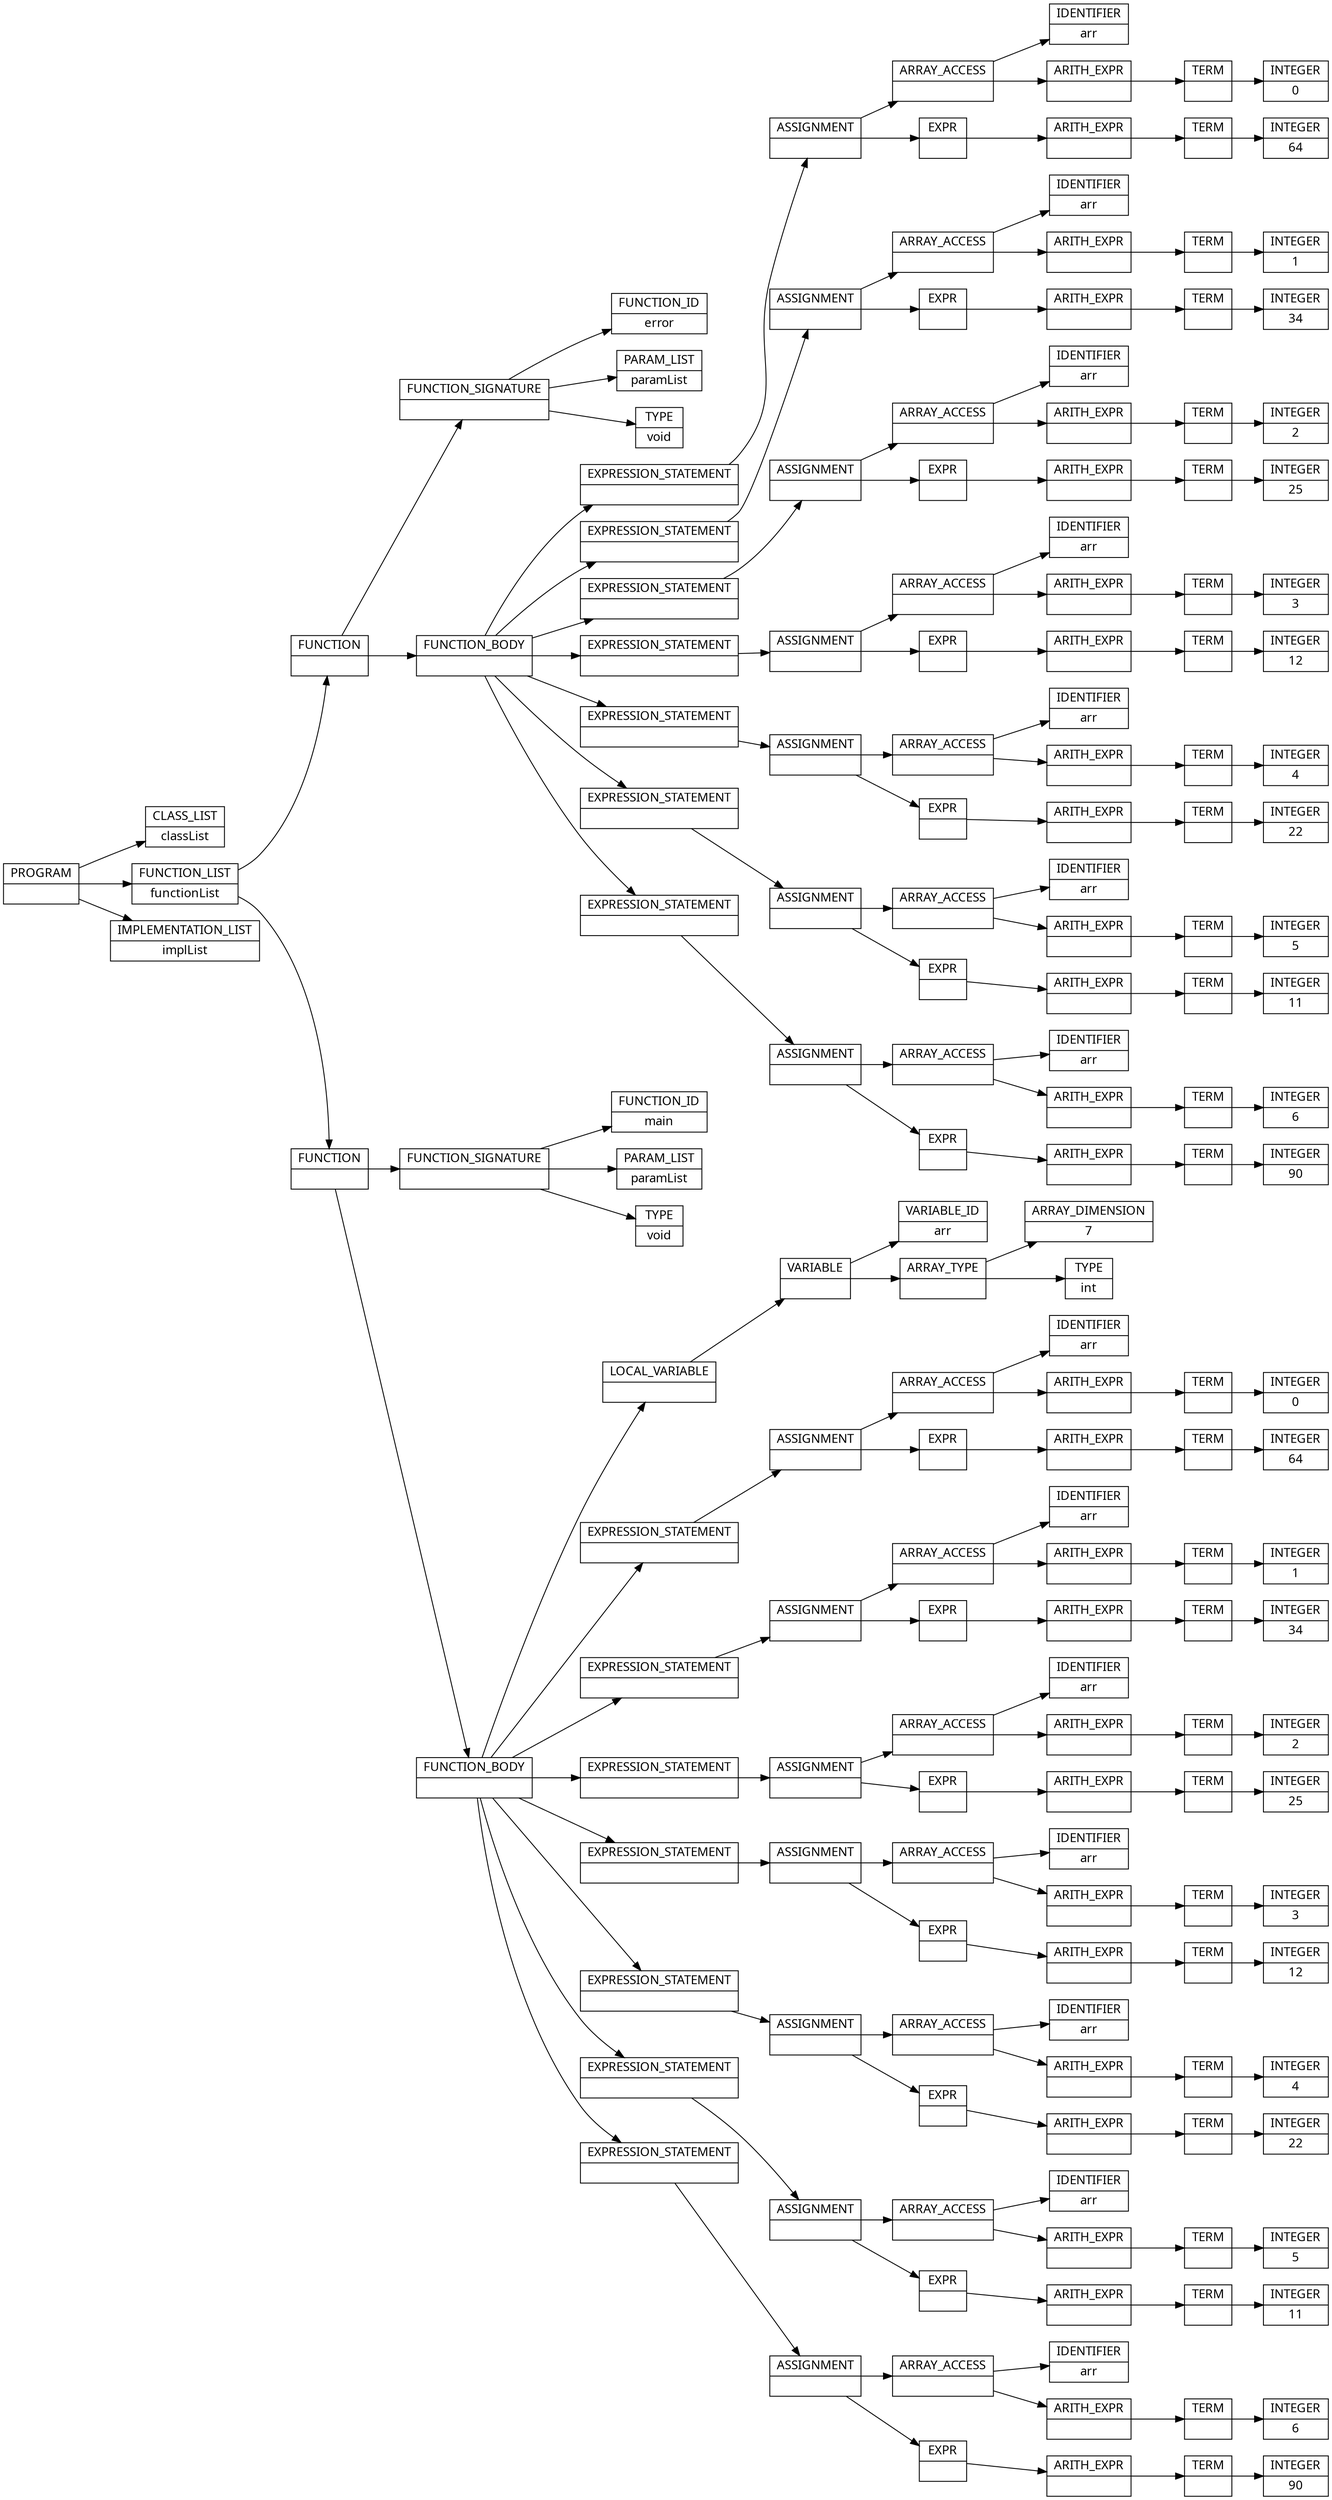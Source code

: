 digraph AST {
  node [shape=record];
    node [fontname=Sans];charset="UTF-8" splines=true splines=spline rankdir =LR
  node3 [label="PROGRAM |  "];
  node2 [label="CLASS_LIST | classList "];
  node1 [label="FUNCTION_LIST | functionList "];
  node93 [label="FUNCTION |  "];
  node7 [label="FUNCTION_SIGNATURE |  "];
  node4 [label="FUNCTION_ID | error "];
  node5 [label="PARAM_LIST | paramList "];
  node6 [label="TYPE | void "];
  node8 [label="FUNCTION_BODY |  "];
  node20 [label="EXPRESSION_STATEMENT |  "];
  node19 [label="ASSIGNMENT |  "];
  node13 [label="ARRAY_ACCESS |  "];
  node9 [label="IDENTIFIER | arr "];
  node12 [label="ARITH_EXPR |  "];
  node11 [label="TERM |  "];
  node10 [label="INTEGER | 0 "];
  node18 [label="EXPR |  "];
  node17 [label="ARITH_EXPR |  "];
  node16 [label="TERM |  "];
  node15 [label="INTEGER | 64 "];
  node32 [label="EXPRESSION_STATEMENT |  "];
  node31 [label="ASSIGNMENT |  "];
  node25 [label="ARRAY_ACCESS |  "];
  node21 [label="IDENTIFIER | arr "];
  node24 [label="ARITH_EXPR |  "];
  node23 [label="TERM |  "];
  node22 [label="INTEGER | 1 "];
  node30 [label="EXPR |  "];
  node29 [label="ARITH_EXPR |  "];
  node28 [label="TERM |  "];
  node27 [label="INTEGER | 34 "];
  node44 [label="EXPRESSION_STATEMENT |  "];
  node43 [label="ASSIGNMENT |  "];
  node37 [label="ARRAY_ACCESS |  "];
  node33 [label="IDENTIFIER | arr "];
  node36 [label="ARITH_EXPR |  "];
  node35 [label="TERM |  "];
  node34 [label="INTEGER | 2 "];
  node42 [label="EXPR |  "];
  node41 [label="ARITH_EXPR |  "];
  node40 [label="TERM |  "];
  node39 [label="INTEGER | 25 "];
  node56 [label="EXPRESSION_STATEMENT |  "];
  node55 [label="ASSIGNMENT |  "];
  node49 [label="ARRAY_ACCESS |  "];
  node45 [label="IDENTIFIER | arr "];
  node48 [label="ARITH_EXPR |  "];
  node47 [label="TERM |  "];
  node46 [label="INTEGER | 3 "];
  node54 [label="EXPR |  "];
  node53 [label="ARITH_EXPR |  "];
  node52 [label="TERM |  "];
  node51 [label="INTEGER | 12 "];
  node68 [label="EXPRESSION_STATEMENT |  "];
  node67 [label="ASSIGNMENT |  "];
  node61 [label="ARRAY_ACCESS |  "];
  node57 [label="IDENTIFIER | arr "];
  node60 [label="ARITH_EXPR |  "];
  node59 [label="TERM |  "];
  node58 [label="INTEGER | 4 "];
  node66 [label="EXPR |  "];
  node65 [label="ARITH_EXPR |  "];
  node64 [label="TERM |  "];
  node63 [label="INTEGER | 22 "];
  node80 [label="EXPRESSION_STATEMENT |  "];
  node79 [label="ASSIGNMENT |  "];
  node73 [label="ARRAY_ACCESS |  "];
  node69 [label="IDENTIFIER | arr "];
  node72 [label="ARITH_EXPR |  "];
  node71 [label="TERM |  "];
  node70 [label="INTEGER | 5 "];
  node78 [label="EXPR |  "];
  node77 [label="ARITH_EXPR |  "];
  node76 [label="TERM |  "];
  node75 [label="INTEGER | 11 "];
  node92 [label="EXPRESSION_STATEMENT |  "];
  node91 [label="ASSIGNMENT |  "];
  node85 [label="ARRAY_ACCESS |  "];
  node81 [label="IDENTIFIER | arr "];
  node84 [label="ARITH_EXPR |  "];
  node83 [label="TERM |  "];
  node82 [label="INTEGER | 6 "];
  node90 [label="EXPR |  "];
  node89 [label="ARITH_EXPR |  "];
  node88 [label="TERM |  "];
  node87 [label="INTEGER | 90 "];
  node189 [label="FUNCTION |  "];
  node97 [label="FUNCTION_SIGNATURE |  "];
  node94 [label="FUNCTION_ID | main "];
  node95 [label="PARAM_LIST | paramList "];
  node96 [label="TYPE | void "];
  node98 [label="FUNCTION_BODY |  "];
  node104 [label="LOCAL_VARIABLE |  "];
  node103 [label="VARIABLE |  "];
  node99 [label="VARIABLE_ID | arr "];
  node102 [label="ARRAY_TYPE |  "];
  node101 [label="ARRAY_DIMENSION | 7 "];
  node100 [label="TYPE | int "];
  node116 [label="EXPRESSION_STATEMENT |  "];
  node115 [label="ASSIGNMENT |  "];
  node109 [label="ARRAY_ACCESS |  "];
  node105 [label="IDENTIFIER | arr "];
  node108 [label="ARITH_EXPR |  "];
  node107 [label="TERM |  "];
  node106 [label="INTEGER | 0 "];
  node114 [label="EXPR |  "];
  node113 [label="ARITH_EXPR |  "];
  node112 [label="TERM |  "];
  node111 [label="INTEGER | 64 "];
  node128 [label="EXPRESSION_STATEMENT |  "];
  node127 [label="ASSIGNMENT |  "];
  node121 [label="ARRAY_ACCESS |  "];
  node117 [label="IDENTIFIER | arr "];
  node120 [label="ARITH_EXPR |  "];
  node119 [label="TERM |  "];
  node118 [label="INTEGER | 1 "];
  node126 [label="EXPR |  "];
  node125 [label="ARITH_EXPR |  "];
  node124 [label="TERM |  "];
  node123 [label="INTEGER | 34 "];
  node140 [label="EXPRESSION_STATEMENT |  "];
  node139 [label="ASSIGNMENT |  "];
  node133 [label="ARRAY_ACCESS |  "];
  node129 [label="IDENTIFIER | arr "];
  node132 [label="ARITH_EXPR |  "];
  node131 [label="TERM |  "];
  node130 [label="INTEGER | 2 "];
  node138 [label="EXPR |  "];
  node137 [label="ARITH_EXPR |  "];
  node136 [label="TERM |  "];
  node135 [label="INTEGER | 25 "];
  node152 [label="EXPRESSION_STATEMENT |  "];
  node151 [label="ASSIGNMENT |  "];
  node145 [label="ARRAY_ACCESS |  "];
  node141 [label="IDENTIFIER | arr "];
  node144 [label="ARITH_EXPR |  "];
  node143 [label="TERM |  "];
  node142 [label="INTEGER | 3 "];
  node150 [label="EXPR |  "];
  node149 [label="ARITH_EXPR |  "];
  node148 [label="TERM |  "];
  node147 [label="INTEGER | 12 "];
  node164 [label="EXPRESSION_STATEMENT |  "];
  node163 [label="ASSIGNMENT |  "];
  node157 [label="ARRAY_ACCESS |  "];
  node153 [label="IDENTIFIER | arr "];
  node156 [label="ARITH_EXPR |  "];
  node155 [label="TERM |  "];
  node154 [label="INTEGER | 4 "];
  node162 [label="EXPR |  "];
  node161 [label="ARITH_EXPR |  "];
  node160 [label="TERM |  "];
  node159 [label="INTEGER | 22 "];
  node176 [label="EXPRESSION_STATEMENT |  "];
  node175 [label="ASSIGNMENT |  "];
  node169 [label="ARRAY_ACCESS |  "];
  node165 [label="IDENTIFIER | arr "];
  node168 [label="ARITH_EXPR |  "];
  node167 [label="TERM |  "];
  node166 [label="INTEGER | 5 "];
  node174 [label="EXPR |  "];
  node173 [label="ARITH_EXPR |  "];
  node172 [label="TERM |  "];
  node171 [label="INTEGER | 11 "];
  node188 [label="EXPRESSION_STATEMENT |  "];
  node187 [label="ASSIGNMENT |  "];
  node181 [label="ARRAY_ACCESS |  "];
  node177 [label="IDENTIFIER | arr "];
  node180 [label="ARITH_EXPR |  "];
  node179 [label="TERM |  "];
  node178 [label="INTEGER | 6 "];
  node186 [label="EXPR |  "];
  node185 [label="ARITH_EXPR |  "];
  node184 [label="TERM |  "];
  node183 [label="INTEGER | 90 "];
  node0 [label="IMPLEMENTATION_LIST | implList "];
  node3 -> node2;
  node3 -> node1;
  node1 -> node93;
  node93 -> node7;
  node7 -> node4;
  node7 -> node5;
  node7 -> node6;
  node93 -> node8;
  node8 -> node20;
  node20 -> node19;
  node19 -> node13;
  node13 -> node9;
  node13 -> node12;
  node12 -> node11;
  node11 -> node10;
  node19 -> node18;
  node18 -> node17;
  node17 -> node16;
  node16 -> node15;
  node8 -> node32;
  node32 -> node31;
  node31 -> node25;
  node25 -> node21;
  node25 -> node24;
  node24 -> node23;
  node23 -> node22;
  node31 -> node30;
  node30 -> node29;
  node29 -> node28;
  node28 -> node27;
  node8 -> node44;
  node44 -> node43;
  node43 -> node37;
  node37 -> node33;
  node37 -> node36;
  node36 -> node35;
  node35 -> node34;
  node43 -> node42;
  node42 -> node41;
  node41 -> node40;
  node40 -> node39;
  node8 -> node56;
  node56 -> node55;
  node55 -> node49;
  node49 -> node45;
  node49 -> node48;
  node48 -> node47;
  node47 -> node46;
  node55 -> node54;
  node54 -> node53;
  node53 -> node52;
  node52 -> node51;
  node8 -> node68;
  node68 -> node67;
  node67 -> node61;
  node61 -> node57;
  node61 -> node60;
  node60 -> node59;
  node59 -> node58;
  node67 -> node66;
  node66 -> node65;
  node65 -> node64;
  node64 -> node63;
  node8 -> node80;
  node80 -> node79;
  node79 -> node73;
  node73 -> node69;
  node73 -> node72;
  node72 -> node71;
  node71 -> node70;
  node79 -> node78;
  node78 -> node77;
  node77 -> node76;
  node76 -> node75;
  node8 -> node92;
  node92 -> node91;
  node91 -> node85;
  node85 -> node81;
  node85 -> node84;
  node84 -> node83;
  node83 -> node82;
  node91 -> node90;
  node90 -> node89;
  node89 -> node88;
  node88 -> node87;
  node1 -> node189;
  node189 -> node97;
  node97 -> node94;
  node97 -> node95;
  node97 -> node96;
  node189 -> node98;
  node98 -> node104;
  node104 -> node103;
  node103 -> node99;
  node103 -> node102;
  node102 -> node101;
  node102 -> node100;
  node98 -> node116;
  node116 -> node115;
  node115 -> node109;
  node109 -> node105;
  node109 -> node108;
  node108 -> node107;
  node107 -> node106;
  node115 -> node114;
  node114 -> node113;
  node113 -> node112;
  node112 -> node111;
  node98 -> node128;
  node128 -> node127;
  node127 -> node121;
  node121 -> node117;
  node121 -> node120;
  node120 -> node119;
  node119 -> node118;
  node127 -> node126;
  node126 -> node125;
  node125 -> node124;
  node124 -> node123;
  node98 -> node140;
  node140 -> node139;
  node139 -> node133;
  node133 -> node129;
  node133 -> node132;
  node132 -> node131;
  node131 -> node130;
  node139 -> node138;
  node138 -> node137;
  node137 -> node136;
  node136 -> node135;
  node98 -> node152;
  node152 -> node151;
  node151 -> node145;
  node145 -> node141;
  node145 -> node144;
  node144 -> node143;
  node143 -> node142;
  node151 -> node150;
  node150 -> node149;
  node149 -> node148;
  node148 -> node147;
  node98 -> node164;
  node164 -> node163;
  node163 -> node157;
  node157 -> node153;
  node157 -> node156;
  node156 -> node155;
  node155 -> node154;
  node163 -> node162;
  node162 -> node161;
  node161 -> node160;
  node160 -> node159;
  node98 -> node176;
  node176 -> node175;
  node175 -> node169;
  node169 -> node165;
  node169 -> node168;
  node168 -> node167;
  node167 -> node166;
  node175 -> node174;
  node174 -> node173;
  node173 -> node172;
  node172 -> node171;
  node98 -> node188;
  node188 -> node187;
  node187 -> node181;
  node181 -> node177;
  node181 -> node180;
  node180 -> node179;
  node179 -> node178;
  node187 -> node186;
  node186 -> node185;
  node185 -> node184;
  node184 -> node183;
  node3 -> node0;
}
